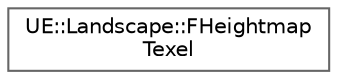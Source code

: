 digraph "Graphical Class Hierarchy"
{
 // INTERACTIVE_SVG=YES
 // LATEX_PDF_SIZE
  bgcolor="transparent";
  edge [fontname=Helvetica,fontsize=10,labelfontname=Helvetica,labelfontsize=10];
  node [fontname=Helvetica,fontsize=10,shape=box,height=0.2,width=0.4];
  rankdir="LR";
  Node0 [id="Node000000",label="UE::Landscape::FHeightmap\lTexel",height=0.2,width=0.4,color="grey40", fillcolor="white", style="filled",URL="$dc/d3e/structUE_1_1Landscape_1_1FHeightmapTexel.html",tooltip=" "];
}
